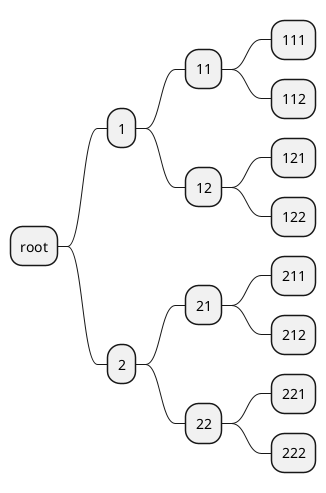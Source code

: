 {
  "sha1": "imjsc2ajs3d73j1m563ow09aw292xq5",
  "insertion": {
    "when": "2024-06-03T18:59:30.940Z",
    "user": "plantuml@gmail.com"
  }
}
@startmindmap
* root
** 1
*** 11
**** 111
**** 112
*** 12
**** 121
**** 122
** 2
*** 21
**** 211
**** 212
*** 22
**** 221
**** 222
@endmindmap
